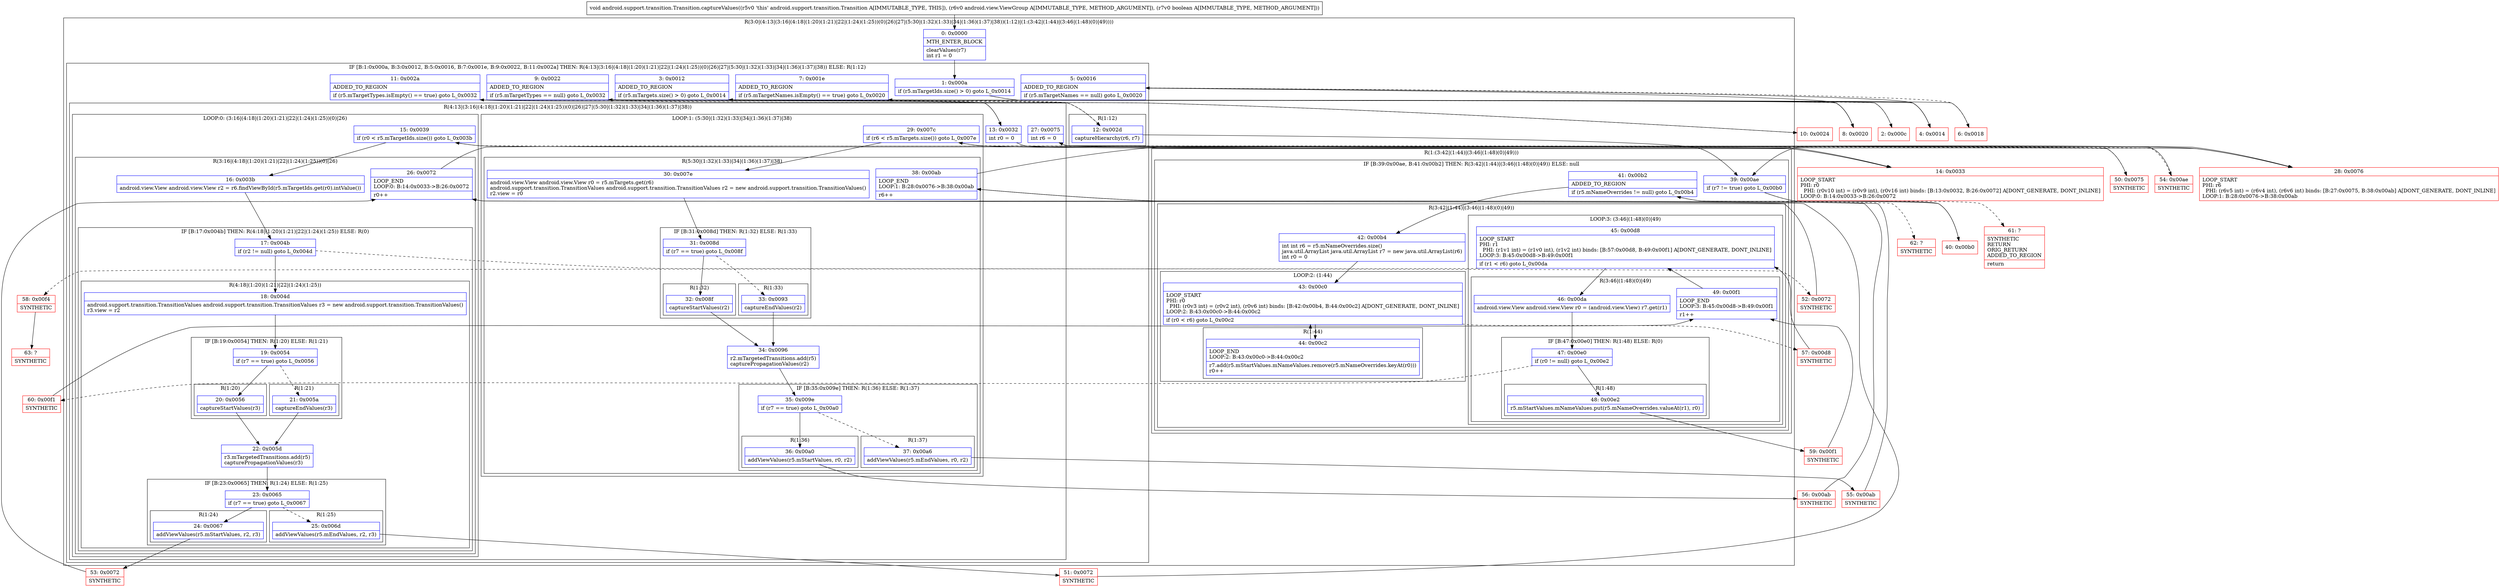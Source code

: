 digraph "CFG forandroid.support.transition.Transition.captureValues(Landroid\/view\/ViewGroup;Z)V" {
subgraph cluster_Region_439189805 {
label = "R(3:0|(4:13|(3:16|(4:18|(1:20)(1:21)|22|(1:24)(1:25))(0)|26)|27|(5:30|(1:32)(1:33)|34|(1:36)(1:37)|38))(1:12)|(1:(3:42|(1:44)|(3:46|(1:48)(0)|49))))";
node [shape=record,color=blue];
Node_0 [shape=record,label="{0\:\ 0x0000|MTH_ENTER_BLOCK\l|clearValues(r7)\lint r1 = 0\l}"];
subgraph cluster_IfRegion_318630210 {
label = "IF [B:1:0x000a, B:3:0x0012, B:5:0x0016, B:7:0x001e, B:9:0x0022, B:11:0x002a] THEN: R(4:13|(3:16|(4:18|(1:20)(1:21)|22|(1:24)(1:25))(0)|26)|27|(5:30|(1:32)(1:33)|34|(1:36)(1:37)|38)) ELSE: R(1:12)";
node [shape=record,color=blue];
Node_1 [shape=record,label="{1\:\ 0x000a|if (r5.mTargetIds.size() \> 0) goto L_0x0014\l}"];
Node_3 [shape=record,label="{3\:\ 0x0012|ADDED_TO_REGION\l|if (r5.mTargets.size() \> 0) goto L_0x0014\l}"];
Node_5 [shape=record,label="{5\:\ 0x0016|ADDED_TO_REGION\l|if (r5.mTargetNames == null) goto L_0x0020\l}"];
Node_7 [shape=record,label="{7\:\ 0x001e|ADDED_TO_REGION\l|if (r5.mTargetNames.isEmpty() == true) goto L_0x0020\l}"];
Node_9 [shape=record,label="{9\:\ 0x0022|ADDED_TO_REGION\l|if (r5.mTargetTypes == null) goto L_0x0032\l}"];
Node_11 [shape=record,label="{11\:\ 0x002a|ADDED_TO_REGION\l|if (r5.mTargetTypes.isEmpty() == true) goto L_0x0032\l}"];
subgraph cluster_Region_1485817605 {
label = "R(4:13|(3:16|(4:18|(1:20)(1:21)|22|(1:24)(1:25))(0)|26)|27|(5:30|(1:32)(1:33)|34|(1:36)(1:37)|38))";
node [shape=record,color=blue];
Node_13 [shape=record,label="{13\:\ 0x0032|int r0 = 0\l}"];
subgraph cluster_LoopRegion_1407181996 {
label = "LOOP:0: (3:16|(4:18|(1:20)(1:21)|22|(1:24)(1:25))(0)|26)";
node [shape=record,color=blue];
Node_15 [shape=record,label="{15\:\ 0x0039|if (r0 \< r5.mTargetIds.size()) goto L_0x003b\l}"];
subgraph cluster_Region_61238255 {
label = "R(3:16|(4:18|(1:20)(1:21)|22|(1:24)(1:25))(0)|26)";
node [shape=record,color=blue];
Node_16 [shape=record,label="{16\:\ 0x003b|android.view.View android.view.View r2 = r6.findViewById(r5.mTargetIds.get(r0).intValue())\l}"];
subgraph cluster_IfRegion_565134891 {
label = "IF [B:17:0x004b] THEN: R(4:18|(1:20)(1:21)|22|(1:24)(1:25)) ELSE: R(0)";
node [shape=record,color=blue];
Node_17 [shape=record,label="{17\:\ 0x004b|if (r2 != null) goto L_0x004d\l}"];
subgraph cluster_Region_1688193157 {
label = "R(4:18|(1:20)(1:21)|22|(1:24)(1:25))";
node [shape=record,color=blue];
Node_18 [shape=record,label="{18\:\ 0x004d|android.support.transition.TransitionValues android.support.transition.TransitionValues r3 = new android.support.transition.TransitionValues()\lr3.view = r2\l}"];
subgraph cluster_IfRegion_1235129537 {
label = "IF [B:19:0x0054] THEN: R(1:20) ELSE: R(1:21)";
node [shape=record,color=blue];
Node_19 [shape=record,label="{19\:\ 0x0054|if (r7 == true) goto L_0x0056\l}"];
subgraph cluster_Region_828023240 {
label = "R(1:20)";
node [shape=record,color=blue];
Node_20 [shape=record,label="{20\:\ 0x0056|captureStartValues(r3)\l}"];
}
subgraph cluster_Region_731618438 {
label = "R(1:21)";
node [shape=record,color=blue];
Node_21 [shape=record,label="{21\:\ 0x005a|captureEndValues(r3)\l}"];
}
}
Node_22 [shape=record,label="{22\:\ 0x005d|r3.mTargetedTransitions.add(r5)\lcapturePropagationValues(r3)\l}"];
subgraph cluster_IfRegion_2083540194 {
label = "IF [B:23:0x0065] THEN: R(1:24) ELSE: R(1:25)";
node [shape=record,color=blue];
Node_23 [shape=record,label="{23\:\ 0x0065|if (r7 == true) goto L_0x0067\l}"];
subgraph cluster_Region_1037149697 {
label = "R(1:24)";
node [shape=record,color=blue];
Node_24 [shape=record,label="{24\:\ 0x0067|addViewValues(r5.mStartValues, r2, r3)\l}"];
}
subgraph cluster_Region_1780432062 {
label = "R(1:25)";
node [shape=record,color=blue];
Node_25 [shape=record,label="{25\:\ 0x006d|addViewValues(r5.mEndValues, r2, r3)\l}"];
}
}
}
subgraph cluster_Region_1283112587 {
label = "R(0)";
node [shape=record,color=blue];
}
}
Node_26 [shape=record,label="{26\:\ 0x0072|LOOP_END\lLOOP:0: B:14:0x0033\-\>B:26:0x0072\l|r0++\l}"];
}
}
Node_27 [shape=record,label="{27\:\ 0x0075|int r6 = 0\l}"];
subgraph cluster_LoopRegion_218138464 {
label = "LOOP:1: (5:30|(1:32)(1:33)|34|(1:36)(1:37)|38)";
node [shape=record,color=blue];
Node_29 [shape=record,label="{29\:\ 0x007c|if (r6 \< r5.mTargets.size()) goto L_0x007e\l}"];
subgraph cluster_Region_730975786 {
label = "R(5:30|(1:32)(1:33)|34|(1:36)(1:37)|38)";
node [shape=record,color=blue];
Node_30 [shape=record,label="{30\:\ 0x007e|android.view.View android.view.View r0 = r5.mTargets.get(r6)\landroid.support.transition.TransitionValues android.support.transition.TransitionValues r2 = new android.support.transition.TransitionValues()\lr2.view = r0\l}"];
subgraph cluster_IfRegion_833681855 {
label = "IF [B:31:0x008d] THEN: R(1:32) ELSE: R(1:33)";
node [shape=record,color=blue];
Node_31 [shape=record,label="{31\:\ 0x008d|if (r7 == true) goto L_0x008f\l}"];
subgraph cluster_Region_1052570994 {
label = "R(1:32)";
node [shape=record,color=blue];
Node_32 [shape=record,label="{32\:\ 0x008f|captureStartValues(r2)\l}"];
}
subgraph cluster_Region_460954641 {
label = "R(1:33)";
node [shape=record,color=blue];
Node_33 [shape=record,label="{33\:\ 0x0093|captureEndValues(r2)\l}"];
}
}
Node_34 [shape=record,label="{34\:\ 0x0096|r2.mTargetedTransitions.add(r5)\lcapturePropagationValues(r2)\l}"];
subgraph cluster_IfRegion_213212116 {
label = "IF [B:35:0x009e] THEN: R(1:36) ELSE: R(1:37)";
node [shape=record,color=blue];
Node_35 [shape=record,label="{35\:\ 0x009e|if (r7 == true) goto L_0x00a0\l}"];
subgraph cluster_Region_130524528 {
label = "R(1:36)";
node [shape=record,color=blue];
Node_36 [shape=record,label="{36\:\ 0x00a0|addViewValues(r5.mStartValues, r0, r2)\l}"];
}
subgraph cluster_Region_923684724 {
label = "R(1:37)";
node [shape=record,color=blue];
Node_37 [shape=record,label="{37\:\ 0x00a6|addViewValues(r5.mEndValues, r0, r2)\l}"];
}
}
Node_38 [shape=record,label="{38\:\ 0x00ab|LOOP_END\lLOOP:1: B:28:0x0076\-\>B:38:0x00ab\l|r6++\l}"];
}
}
}
subgraph cluster_Region_1922847228 {
label = "R(1:12)";
node [shape=record,color=blue];
Node_12 [shape=record,label="{12\:\ 0x002d|captureHierarchy(r6, r7)\l}"];
}
}
subgraph cluster_Region_1804285890 {
label = "R(1:(3:42|(1:44)|(3:46|(1:48)(0)|49)))";
node [shape=record,color=blue];
subgraph cluster_IfRegion_1564497421 {
label = "IF [B:39:0x00ae, B:41:0x00b2] THEN: R(3:42|(1:44)|(3:46|(1:48)(0)|49)) ELSE: null";
node [shape=record,color=blue];
Node_39 [shape=record,label="{39\:\ 0x00ae|if (r7 != true) goto L_0x00b0\l}"];
Node_41 [shape=record,label="{41\:\ 0x00b2|ADDED_TO_REGION\l|if (r5.mNameOverrides != null) goto L_0x00b4\l}"];
subgraph cluster_Region_1750004473 {
label = "R(3:42|(1:44)|(3:46|(1:48)(0)|49))";
node [shape=record,color=blue];
Node_42 [shape=record,label="{42\:\ 0x00b4|int int r6 = r5.mNameOverrides.size()\ljava.util.ArrayList java.util.ArrayList r7 = new java.util.ArrayList(r6)\lint r0 = 0\l}"];
subgraph cluster_LoopRegion_570764235 {
label = "LOOP:2: (1:44)";
node [shape=record,color=blue];
Node_43 [shape=record,label="{43\:\ 0x00c0|LOOP_START\lPHI: r0 \l  PHI: (r0v3 int) = (r0v2 int), (r0v6 int) binds: [B:42:0x00b4, B:44:0x00c2] A[DONT_GENERATE, DONT_INLINE]\lLOOP:2: B:43:0x00c0\-\>B:44:0x00c2\l|if (r0 \< r6) goto L_0x00c2\l}"];
subgraph cluster_Region_944573588 {
label = "R(1:44)";
node [shape=record,color=blue];
Node_44 [shape=record,label="{44\:\ 0x00c2|LOOP_END\lLOOP:2: B:43:0x00c0\-\>B:44:0x00c2\l|r7.add(r5.mStartValues.mNameValues.remove(r5.mNameOverrides.keyAt(r0)))\lr0++\l}"];
}
}
subgraph cluster_LoopRegion_522892670 {
label = "LOOP:3: (3:46|(1:48)(0)|49)";
node [shape=record,color=blue];
Node_45 [shape=record,label="{45\:\ 0x00d8|LOOP_START\lPHI: r1 \l  PHI: (r1v1 int) = (r1v0 int), (r1v2 int) binds: [B:57:0x00d8, B:49:0x00f1] A[DONT_GENERATE, DONT_INLINE]\lLOOP:3: B:45:0x00d8\-\>B:49:0x00f1\l|if (r1 \< r6) goto L_0x00da\l}"];
subgraph cluster_Region_1381564782 {
label = "R(3:46|(1:48)(0)|49)";
node [shape=record,color=blue];
Node_46 [shape=record,label="{46\:\ 0x00da|android.view.View android.view.View r0 = (android.view.View) r7.get(r1)\l}"];
subgraph cluster_IfRegion_1204370495 {
label = "IF [B:47:0x00e0] THEN: R(1:48) ELSE: R(0)";
node [shape=record,color=blue];
Node_47 [shape=record,label="{47\:\ 0x00e0|if (r0 != null) goto L_0x00e2\l}"];
subgraph cluster_Region_513555694 {
label = "R(1:48)";
node [shape=record,color=blue];
Node_48 [shape=record,label="{48\:\ 0x00e2|r5.mStartValues.mNameValues.put(r5.mNameOverrides.valueAt(r1), r0)\l}"];
}
subgraph cluster_Region_2072890762 {
label = "R(0)";
node [shape=record,color=blue];
}
}
Node_49 [shape=record,label="{49\:\ 0x00f1|LOOP_END\lLOOP:3: B:45:0x00d8\-\>B:49:0x00f1\l|r1++\l}"];
}
}
}
}
}
}
Node_2 [shape=record,color=red,label="{2\:\ 0x000c}"];
Node_4 [shape=record,color=red,label="{4\:\ 0x0014}"];
Node_6 [shape=record,color=red,label="{6\:\ 0x0018}"];
Node_8 [shape=record,color=red,label="{8\:\ 0x0020}"];
Node_10 [shape=record,color=red,label="{10\:\ 0x0024}"];
Node_14 [shape=record,color=red,label="{14\:\ 0x0033|LOOP_START\lPHI: r0 \l  PHI: (r0v10 int) = (r0v9 int), (r0v16 int) binds: [B:13:0x0032, B:26:0x0072] A[DONT_GENERATE, DONT_INLINE]\lLOOP:0: B:14:0x0033\-\>B:26:0x0072\l}"];
Node_28 [shape=record,color=red,label="{28\:\ 0x0076|LOOP_START\lPHI: r6 \l  PHI: (r6v5 int) = (r6v4 int), (r6v6 int) binds: [B:27:0x0075, B:38:0x00ab] A[DONT_GENERATE, DONT_INLINE]\lLOOP:1: B:28:0x0076\-\>B:38:0x00ab\l}"];
Node_40 [shape=record,color=red,label="{40\:\ 0x00b0}"];
Node_50 [shape=record,color=red,label="{50\:\ 0x0075|SYNTHETIC\l}"];
Node_51 [shape=record,color=red,label="{51\:\ 0x0072|SYNTHETIC\l}"];
Node_52 [shape=record,color=red,label="{52\:\ 0x0072|SYNTHETIC\l}"];
Node_53 [shape=record,color=red,label="{53\:\ 0x0072|SYNTHETIC\l}"];
Node_54 [shape=record,color=red,label="{54\:\ 0x00ae|SYNTHETIC\l}"];
Node_55 [shape=record,color=red,label="{55\:\ 0x00ab|SYNTHETIC\l}"];
Node_56 [shape=record,color=red,label="{56\:\ 0x00ab|SYNTHETIC\l}"];
Node_57 [shape=record,color=red,label="{57\:\ 0x00d8|SYNTHETIC\l}"];
Node_58 [shape=record,color=red,label="{58\:\ 0x00f4|SYNTHETIC\l}"];
Node_59 [shape=record,color=red,label="{59\:\ 0x00f1|SYNTHETIC\l}"];
Node_60 [shape=record,color=red,label="{60\:\ 0x00f1|SYNTHETIC\l}"];
Node_61 [shape=record,color=red,label="{61\:\ ?|SYNTHETIC\lRETURN\lORIG_RETURN\lADDED_TO_REGION\l|return\l}"];
Node_62 [shape=record,color=red,label="{62\:\ ?|SYNTHETIC\l}"];
Node_63 [shape=record,color=red,label="{63\:\ ?|SYNTHETIC\l}"];
MethodNode[shape=record,label="{void android.support.transition.Transition.captureValues((r5v0 'this' android.support.transition.Transition A[IMMUTABLE_TYPE, THIS]), (r6v0 android.view.ViewGroup A[IMMUTABLE_TYPE, METHOD_ARGUMENT]), (r7v0 boolean A[IMMUTABLE_TYPE, METHOD_ARGUMENT])) }"];
MethodNode -> Node_0;
Node_0 -> Node_1;
Node_1 -> Node_2[style=dashed];
Node_1 -> Node_4;
Node_3 -> Node_4;
Node_3 -> Node_12[style=dashed];
Node_5 -> Node_6[style=dashed];
Node_5 -> Node_8;
Node_7 -> Node_8;
Node_7 -> Node_12[style=dashed];
Node_9 -> Node_10[style=dashed];
Node_9 -> Node_13;
Node_11 -> Node_12[style=dashed];
Node_11 -> Node_13;
Node_13 -> Node_14;
Node_15 -> Node_16;
Node_15 -> Node_50[style=dashed];
Node_16 -> Node_17;
Node_17 -> Node_18;
Node_17 -> Node_52[style=dashed];
Node_18 -> Node_19;
Node_19 -> Node_20;
Node_19 -> Node_21[style=dashed];
Node_20 -> Node_22;
Node_21 -> Node_22;
Node_22 -> Node_23;
Node_23 -> Node_24;
Node_23 -> Node_25[style=dashed];
Node_24 -> Node_53;
Node_25 -> Node_51;
Node_26 -> Node_14;
Node_27 -> Node_28;
Node_29 -> Node_30;
Node_29 -> Node_54[style=dashed];
Node_30 -> Node_31;
Node_31 -> Node_32;
Node_31 -> Node_33[style=dashed];
Node_32 -> Node_34;
Node_33 -> Node_34;
Node_34 -> Node_35;
Node_35 -> Node_36;
Node_35 -> Node_37[style=dashed];
Node_36 -> Node_56;
Node_37 -> Node_55;
Node_38 -> Node_28;
Node_12 -> Node_39;
Node_39 -> Node_40;
Node_39 -> Node_61[style=dashed];
Node_41 -> Node_42;
Node_41 -> Node_62[style=dashed];
Node_42 -> Node_43;
Node_43 -> Node_44;
Node_43 -> Node_57[style=dashed];
Node_44 -> Node_43;
Node_45 -> Node_46;
Node_45 -> Node_58[style=dashed];
Node_46 -> Node_47;
Node_47 -> Node_48;
Node_47 -> Node_60[style=dashed];
Node_48 -> Node_59;
Node_49 -> Node_45;
Node_2 -> Node_3;
Node_4 -> Node_5;
Node_6 -> Node_7;
Node_8 -> Node_9;
Node_10 -> Node_11;
Node_14 -> Node_15;
Node_28 -> Node_29;
Node_40 -> Node_41;
Node_50 -> Node_27;
Node_51 -> Node_26;
Node_52 -> Node_26;
Node_53 -> Node_26;
Node_54 -> Node_39;
Node_55 -> Node_38;
Node_56 -> Node_38;
Node_57 -> Node_45;
Node_58 -> Node_63;
Node_59 -> Node_49;
Node_60 -> Node_49;
}

